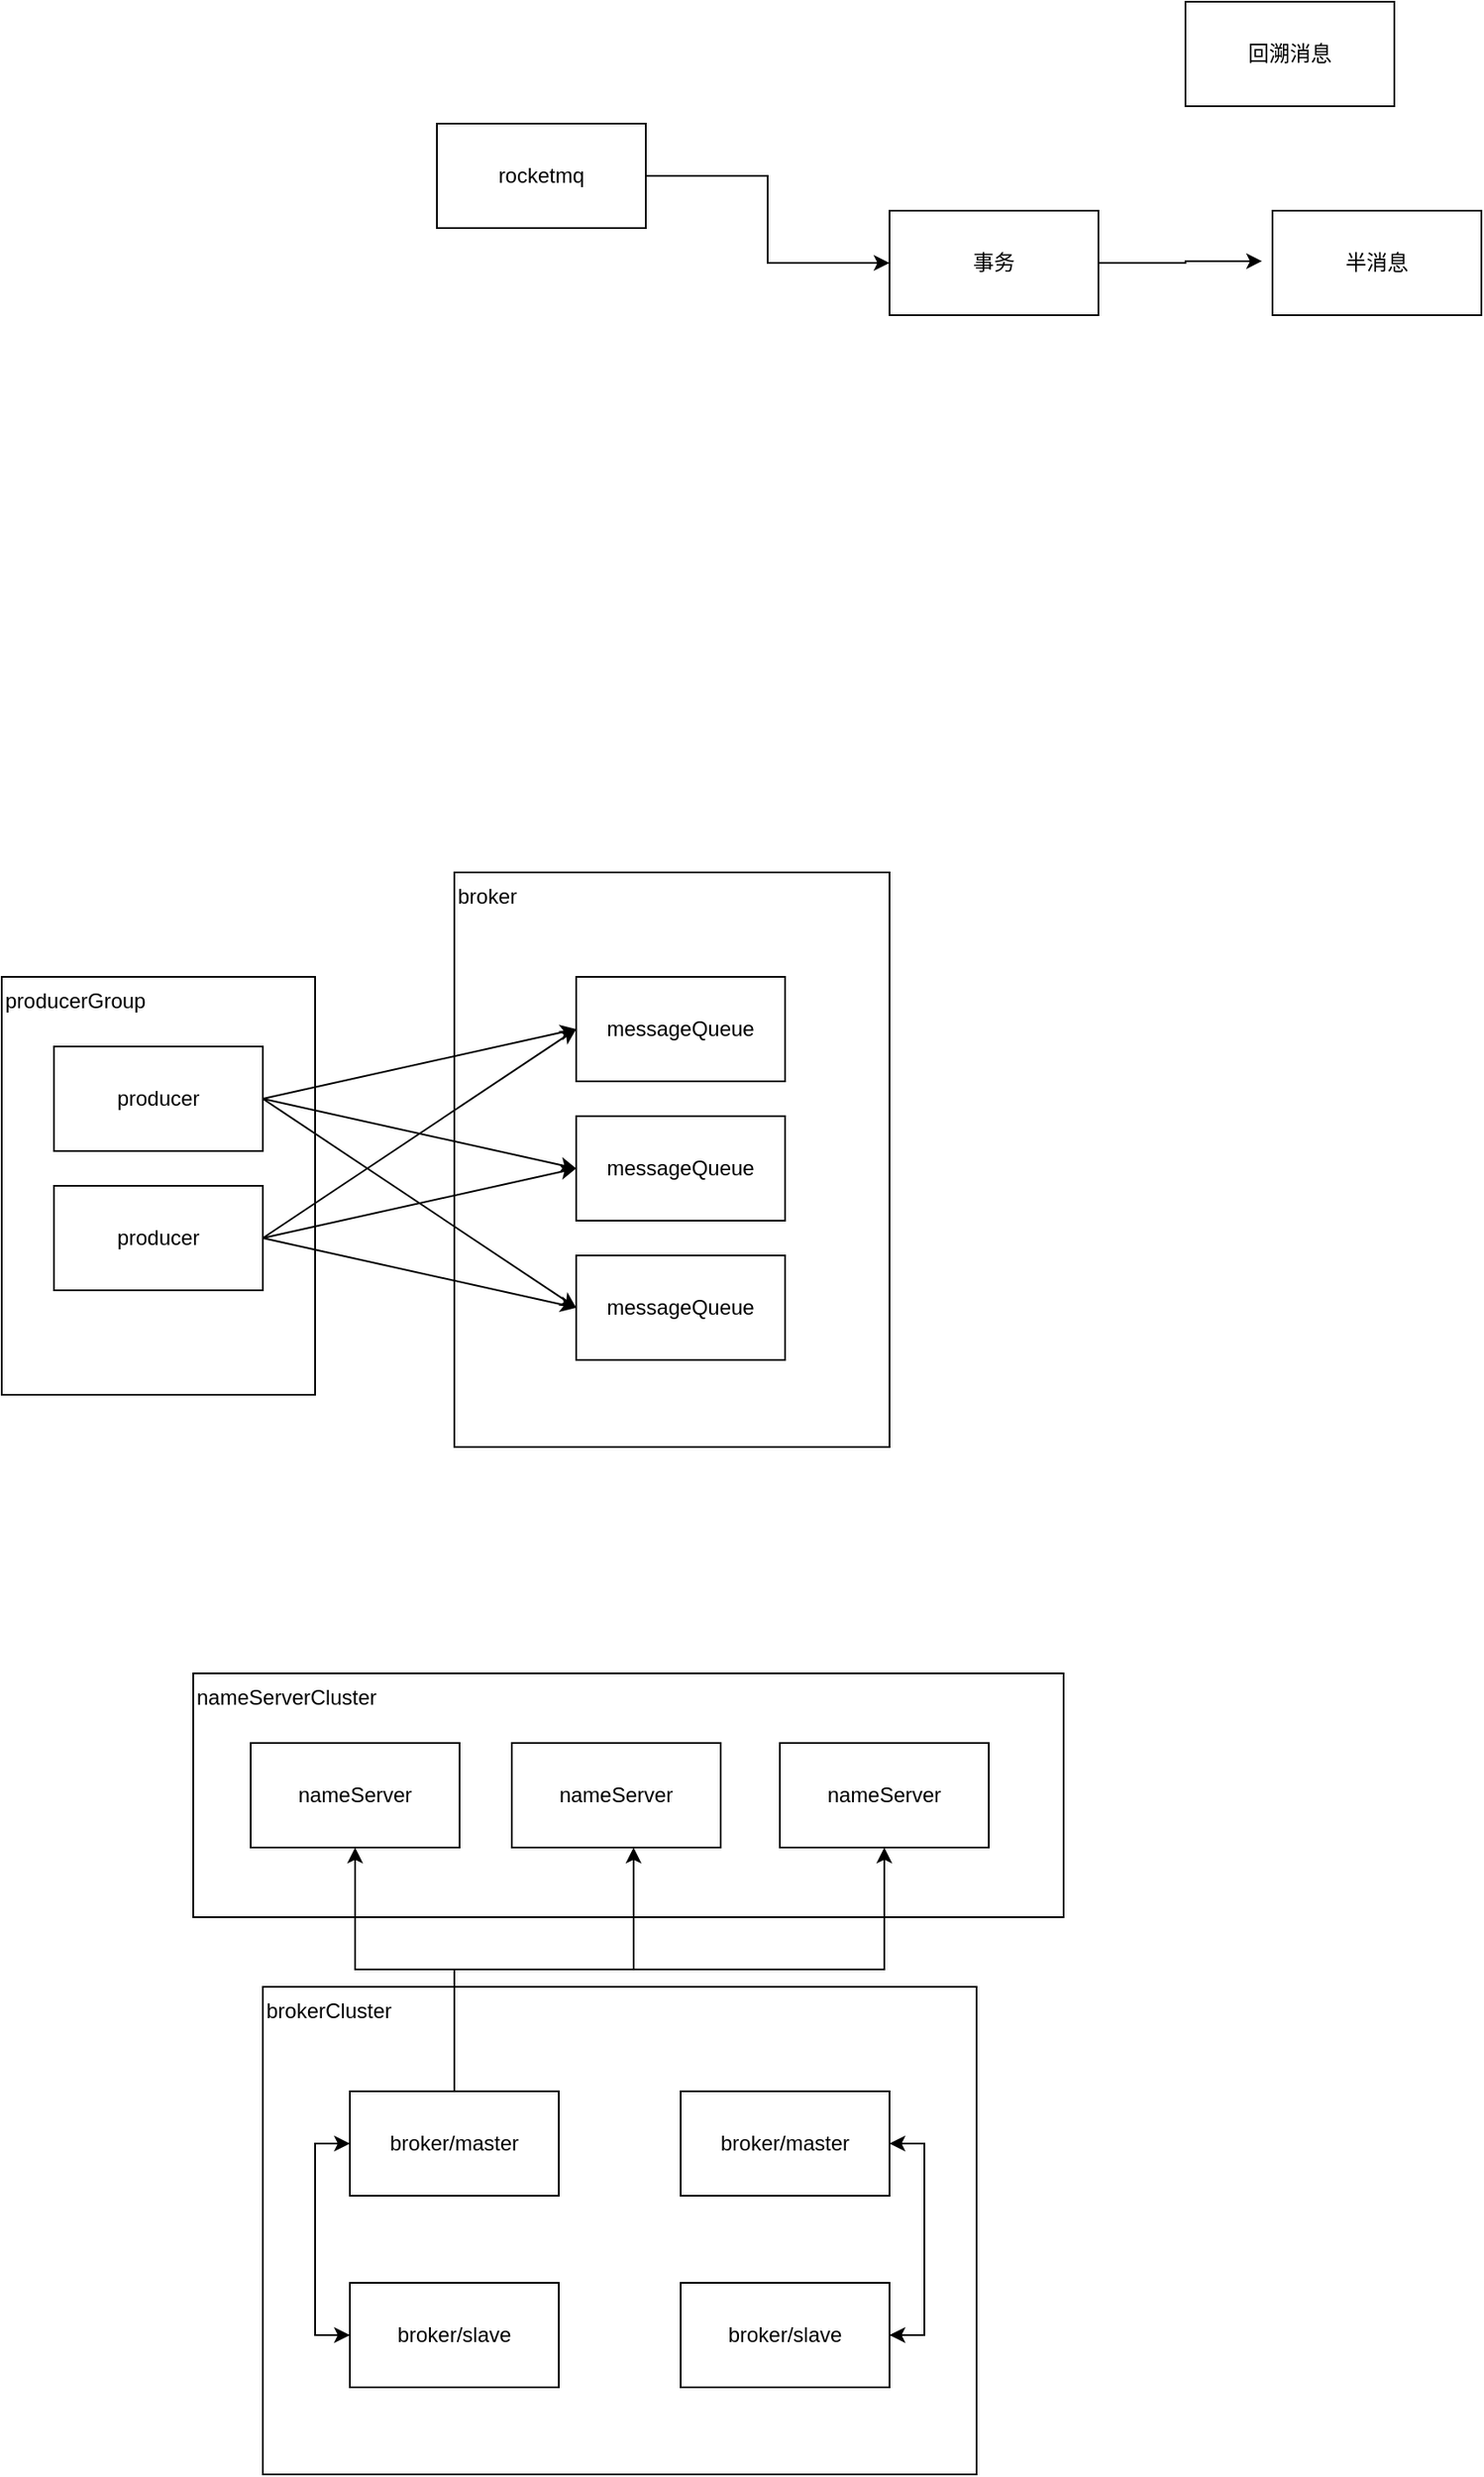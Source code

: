 <mxfile version="21.2.3" type="github">
  <diagram name="第 1 页" id="l1zGAiF1psK7VIrCqrJp">
    <mxGraphModel dx="2245" dy="730" grid="1" gridSize="10" guides="1" tooltips="1" connect="1" arrows="1" fold="1" page="1" pageScale="1" pageWidth="827" pageHeight="1169" math="0" shadow="0">
      <root>
        <mxCell id="0" />
        <mxCell id="1" parent="0" />
        <mxCell id="VS8eZi8hgBb83uew3FbY-45" value="nameServerCluster" style="rounded=0;whiteSpace=wrap;html=1;align=left;verticalAlign=top;" vertex="1" parent="1">
          <mxGeometry x="-10" y="1060" width="500" height="140" as="geometry" />
        </mxCell>
        <mxCell id="VS8eZi8hgBb83uew3FbY-38" value="brokerCluster" style="rounded=0;whiteSpace=wrap;html=1;align=left;verticalAlign=top;" vertex="1" parent="1">
          <mxGeometry x="30" y="1240" width="410" height="280" as="geometry" />
        </mxCell>
        <mxCell id="VS8eZi8hgBb83uew3FbY-22" value="producerGroup" style="rounded=0;whiteSpace=wrap;html=1;align=left;verticalAlign=top;" vertex="1" parent="1">
          <mxGeometry x="-120" y="660" width="180" height="240" as="geometry" />
        </mxCell>
        <mxCell id="VS8eZi8hgBb83uew3FbY-1" value="回溯消息" style="rounded=0;whiteSpace=wrap;html=1;" vertex="1" parent="1">
          <mxGeometry x="560" y="100" width="120" height="60" as="geometry" />
        </mxCell>
        <mxCell id="VS8eZi8hgBb83uew3FbY-2" value="半消息" style="rounded=0;whiteSpace=wrap;html=1;" vertex="1" parent="1">
          <mxGeometry x="610" y="220" width="120" height="60" as="geometry" />
        </mxCell>
        <mxCell id="VS8eZi8hgBb83uew3FbY-5" value="" style="edgeStyle=orthogonalEdgeStyle;rounded=0;orthogonalLoop=1;jettySize=auto;html=1;" edge="1" parent="1" source="VS8eZi8hgBb83uew3FbY-3" target="VS8eZi8hgBb83uew3FbY-4">
          <mxGeometry relative="1" as="geometry" />
        </mxCell>
        <mxCell id="VS8eZi8hgBb83uew3FbY-3" value="rocketmq" style="rounded=0;whiteSpace=wrap;html=1;" vertex="1" parent="1">
          <mxGeometry x="130" y="170" width="120" height="60" as="geometry" />
        </mxCell>
        <mxCell id="VS8eZi8hgBb83uew3FbY-6" style="edgeStyle=orthogonalEdgeStyle;rounded=0;orthogonalLoop=1;jettySize=auto;html=1;exitX=1;exitY=0.5;exitDx=0;exitDy=0;entryX=-0.05;entryY=0.483;entryDx=0;entryDy=0;entryPerimeter=0;" edge="1" parent="1" source="VS8eZi8hgBb83uew3FbY-4" target="VS8eZi8hgBb83uew3FbY-2">
          <mxGeometry relative="1" as="geometry" />
        </mxCell>
        <mxCell id="VS8eZi8hgBb83uew3FbY-4" value="事务" style="rounded=0;whiteSpace=wrap;html=1;" vertex="1" parent="1">
          <mxGeometry x="390" y="220" width="120" height="60" as="geometry" />
        </mxCell>
        <mxCell id="VS8eZi8hgBb83uew3FbY-10" value="producer" style="rounded=0;whiteSpace=wrap;html=1;" vertex="1" parent="1">
          <mxGeometry x="-90" y="700" width="120" height="60" as="geometry" />
        </mxCell>
        <mxCell id="VS8eZi8hgBb83uew3FbY-11" value="producer" style="rounded=0;whiteSpace=wrap;html=1;" vertex="1" parent="1">
          <mxGeometry x="-90" y="780" width="120" height="60" as="geometry" />
        </mxCell>
        <mxCell id="VS8eZi8hgBb83uew3FbY-12" value="broker" style="rounded=0;whiteSpace=wrap;html=1;align=left;verticalAlign=top;" vertex="1" parent="1">
          <mxGeometry x="140" y="600" width="250" height="330" as="geometry" />
        </mxCell>
        <mxCell id="VS8eZi8hgBb83uew3FbY-13" value="messageQueue" style="rounded=0;whiteSpace=wrap;html=1;" vertex="1" parent="1">
          <mxGeometry x="210" y="660" width="120" height="60" as="geometry" />
        </mxCell>
        <mxCell id="VS8eZi8hgBb83uew3FbY-14" value="messageQueue" style="rounded=0;whiteSpace=wrap;html=1;" vertex="1" parent="1">
          <mxGeometry x="210" y="740" width="120" height="60" as="geometry" />
        </mxCell>
        <mxCell id="VS8eZi8hgBb83uew3FbY-15" value="messageQueue" style="rounded=0;whiteSpace=wrap;html=1;" vertex="1" parent="1">
          <mxGeometry x="210" y="820" width="120" height="60" as="geometry" />
        </mxCell>
        <mxCell id="VS8eZi8hgBb83uew3FbY-19" style="rounded=0;orthogonalLoop=1;jettySize=auto;html=1;exitX=1;exitY=0.5;exitDx=0;exitDy=0;entryX=0;entryY=0.5;entryDx=0;entryDy=0;" edge="1" parent="1" source="VS8eZi8hgBb83uew3FbY-11" target="VS8eZi8hgBb83uew3FbY-13">
          <mxGeometry relative="1" as="geometry" />
        </mxCell>
        <mxCell id="VS8eZi8hgBb83uew3FbY-20" style="rounded=0;orthogonalLoop=1;jettySize=auto;html=1;exitX=1;exitY=0.5;exitDx=0;exitDy=0;entryX=0;entryY=0.5;entryDx=0;entryDy=0;" edge="1" parent="1" source="VS8eZi8hgBb83uew3FbY-11" target="VS8eZi8hgBb83uew3FbY-14">
          <mxGeometry relative="1" as="geometry" />
        </mxCell>
        <mxCell id="VS8eZi8hgBb83uew3FbY-21" style="rounded=0;orthogonalLoop=1;jettySize=auto;html=1;exitX=1;exitY=0.5;exitDx=0;exitDy=0;entryX=0;entryY=0.5;entryDx=0;entryDy=0;" edge="1" parent="1" source="VS8eZi8hgBb83uew3FbY-11" target="VS8eZi8hgBb83uew3FbY-15">
          <mxGeometry relative="1" as="geometry" />
        </mxCell>
        <mxCell id="VS8eZi8hgBb83uew3FbY-16" style="rounded=0;orthogonalLoop=1;jettySize=auto;html=1;exitX=1;exitY=0.5;exitDx=0;exitDy=0;entryX=0;entryY=0.5;entryDx=0;entryDy=0;" edge="1" parent="1" source="VS8eZi8hgBb83uew3FbY-10" target="VS8eZi8hgBb83uew3FbY-13">
          <mxGeometry relative="1" as="geometry" />
        </mxCell>
        <mxCell id="VS8eZi8hgBb83uew3FbY-17" style="rounded=0;orthogonalLoop=1;jettySize=auto;html=1;exitX=1;exitY=0.5;exitDx=0;exitDy=0;entryX=0;entryY=0.5;entryDx=0;entryDy=0;" edge="1" parent="1" source="VS8eZi8hgBb83uew3FbY-10" target="VS8eZi8hgBb83uew3FbY-14">
          <mxGeometry relative="1" as="geometry" />
        </mxCell>
        <mxCell id="VS8eZi8hgBb83uew3FbY-18" style="rounded=0;orthogonalLoop=1;jettySize=auto;html=1;exitX=1;exitY=0.5;exitDx=0;exitDy=0;entryX=0;entryY=0.5;entryDx=0;entryDy=0;" edge="1" parent="1" source="VS8eZi8hgBb83uew3FbY-10" target="VS8eZi8hgBb83uew3FbY-15">
          <mxGeometry relative="1" as="geometry" />
        </mxCell>
        <mxCell id="VS8eZi8hgBb83uew3FbY-34" style="edgeStyle=orthogonalEdgeStyle;rounded=0;orthogonalLoop=1;jettySize=auto;html=1;exitX=0;exitY=0.5;exitDx=0;exitDy=0;entryX=0;entryY=0.5;entryDx=0;entryDy=0;" edge="1" parent="1" source="VS8eZi8hgBb83uew3FbY-23" target="VS8eZi8hgBb83uew3FbY-25">
          <mxGeometry relative="1" as="geometry" />
        </mxCell>
        <mxCell id="VS8eZi8hgBb83uew3FbY-42" style="edgeStyle=orthogonalEdgeStyle;rounded=0;orthogonalLoop=1;jettySize=auto;html=1;exitX=0.5;exitY=0;exitDx=0;exitDy=0;entryX=0.5;entryY=1;entryDx=0;entryDy=0;" edge="1" parent="1" source="VS8eZi8hgBb83uew3FbY-23" target="VS8eZi8hgBb83uew3FbY-39">
          <mxGeometry relative="1" as="geometry" />
        </mxCell>
        <mxCell id="VS8eZi8hgBb83uew3FbY-43" style="edgeStyle=orthogonalEdgeStyle;rounded=0;orthogonalLoop=1;jettySize=auto;html=1;exitX=0.5;exitY=0;exitDx=0;exitDy=0;entryX=0.583;entryY=1;entryDx=0;entryDy=0;entryPerimeter=0;" edge="1" parent="1" source="VS8eZi8hgBb83uew3FbY-23" target="VS8eZi8hgBb83uew3FbY-40">
          <mxGeometry relative="1" as="geometry" />
        </mxCell>
        <mxCell id="VS8eZi8hgBb83uew3FbY-44" style="edgeStyle=orthogonalEdgeStyle;rounded=0;orthogonalLoop=1;jettySize=auto;html=1;exitX=0.5;exitY=0;exitDx=0;exitDy=0;entryX=0.5;entryY=1;entryDx=0;entryDy=0;" edge="1" parent="1" source="VS8eZi8hgBb83uew3FbY-23" target="VS8eZi8hgBb83uew3FbY-41">
          <mxGeometry relative="1" as="geometry" />
        </mxCell>
        <mxCell id="VS8eZi8hgBb83uew3FbY-23" value="broker/master" style="rounded=0;whiteSpace=wrap;html=1;" vertex="1" parent="1">
          <mxGeometry x="80" y="1300" width="120" height="60" as="geometry" />
        </mxCell>
        <mxCell id="VS8eZi8hgBb83uew3FbY-36" style="edgeStyle=orthogonalEdgeStyle;rounded=0;orthogonalLoop=1;jettySize=auto;html=1;exitX=1;exitY=0.5;exitDx=0;exitDy=0;entryX=1;entryY=0.5;entryDx=0;entryDy=0;" edge="1" parent="1" source="VS8eZi8hgBb83uew3FbY-24" target="VS8eZi8hgBb83uew3FbY-26">
          <mxGeometry relative="1" as="geometry" />
        </mxCell>
        <mxCell id="VS8eZi8hgBb83uew3FbY-24" value="broker/master" style="rounded=0;whiteSpace=wrap;html=1;" vertex="1" parent="1">
          <mxGeometry x="270" y="1300" width="120" height="60" as="geometry" />
        </mxCell>
        <mxCell id="VS8eZi8hgBb83uew3FbY-35" style="edgeStyle=orthogonalEdgeStyle;rounded=0;orthogonalLoop=1;jettySize=auto;html=1;exitX=0;exitY=0.5;exitDx=0;exitDy=0;entryX=0;entryY=0.5;entryDx=0;entryDy=0;" edge="1" parent="1" source="VS8eZi8hgBb83uew3FbY-25" target="VS8eZi8hgBb83uew3FbY-23">
          <mxGeometry relative="1" as="geometry" />
        </mxCell>
        <mxCell id="VS8eZi8hgBb83uew3FbY-25" value="broker/slave" style="rounded=0;whiteSpace=wrap;html=1;" vertex="1" parent="1">
          <mxGeometry x="80" y="1410" width="120" height="60" as="geometry" />
        </mxCell>
        <mxCell id="VS8eZi8hgBb83uew3FbY-37" style="edgeStyle=orthogonalEdgeStyle;rounded=0;orthogonalLoop=1;jettySize=auto;html=1;exitX=1;exitY=0.5;exitDx=0;exitDy=0;entryX=1;entryY=0.5;entryDx=0;entryDy=0;" edge="1" parent="1" source="VS8eZi8hgBb83uew3FbY-26" target="VS8eZi8hgBb83uew3FbY-24">
          <mxGeometry relative="1" as="geometry" />
        </mxCell>
        <mxCell id="VS8eZi8hgBb83uew3FbY-26" value="broker/slave" style="rounded=0;whiteSpace=wrap;html=1;" vertex="1" parent="1">
          <mxGeometry x="270" y="1410" width="120" height="60" as="geometry" />
        </mxCell>
        <mxCell id="VS8eZi8hgBb83uew3FbY-39" value="nameServer" style="rounded=0;whiteSpace=wrap;html=1;" vertex="1" parent="1">
          <mxGeometry x="23" y="1100" width="120" height="60" as="geometry" />
        </mxCell>
        <mxCell id="VS8eZi8hgBb83uew3FbY-40" value="nameServer" style="rounded=0;whiteSpace=wrap;html=1;" vertex="1" parent="1">
          <mxGeometry x="173" y="1100" width="120" height="60" as="geometry" />
        </mxCell>
        <mxCell id="VS8eZi8hgBb83uew3FbY-41" value="nameServer" style="rounded=0;whiteSpace=wrap;html=1;" vertex="1" parent="1">
          <mxGeometry x="327" y="1100" width="120" height="60" as="geometry" />
        </mxCell>
      </root>
    </mxGraphModel>
  </diagram>
</mxfile>
